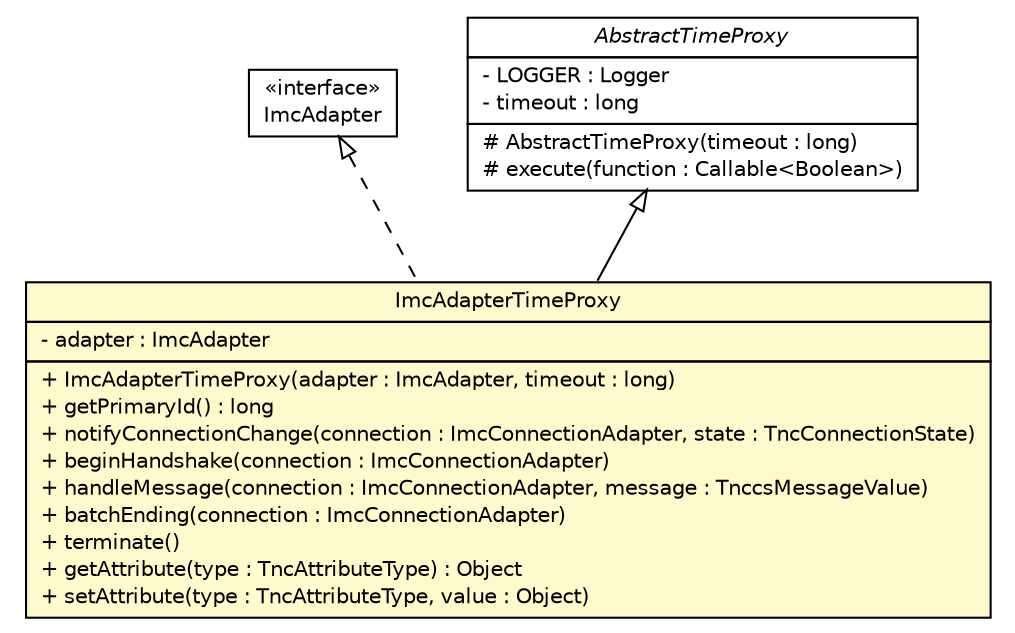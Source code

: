 #!/usr/local/bin/dot
#
# Class diagram 
# Generated by UMLGraph version R5_6 (http://www.umlgraph.org/)
#

digraph G {
	edge [fontname="Helvetica",fontsize=10,labelfontname="Helvetica",labelfontsize=10];
	node [fontname="Helvetica",fontsize=10,shape=plaintext];
	nodesep=0.25;
	ranksep=0.5;
	// de.hsbremen.tc.tnc.tnccs.adapter.im.ImcAdapterTimeProxy
	c21926 [label=<<table title="de.hsbremen.tc.tnc.tnccs.adapter.im.ImcAdapterTimeProxy" border="0" cellborder="1" cellspacing="0" cellpadding="2" port="p" bgcolor="lemonChiffon" href="./ImcAdapterTimeProxy.html">
		<tr><td><table border="0" cellspacing="0" cellpadding="1">
<tr><td align="center" balign="center"> ImcAdapterTimeProxy </td></tr>
		</table></td></tr>
		<tr><td><table border="0" cellspacing="0" cellpadding="1">
<tr><td align="left" balign="left"> - adapter : ImcAdapter </td></tr>
		</table></td></tr>
		<tr><td><table border="0" cellspacing="0" cellpadding="1">
<tr><td align="left" balign="left"> + ImcAdapterTimeProxy(adapter : ImcAdapter, timeout : long) </td></tr>
<tr><td align="left" balign="left"> + getPrimaryId() : long </td></tr>
<tr><td align="left" balign="left"> + notifyConnectionChange(connection : ImcConnectionAdapter, state : TncConnectionState) </td></tr>
<tr><td align="left" balign="left"> + beginHandshake(connection : ImcConnectionAdapter) </td></tr>
<tr><td align="left" balign="left"> + handleMessage(connection : ImcConnectionAdapter, message : TnccsMessageValue) </td></tr>
<tr><td align="left" balign="left"> + batchEnding(connection : ImcConnectionAdapter) </td></tr>
<tr><td align="left" balign="left"> + terminate() </td></tr>
<tr><td align="left" balign="left"> + getAttribute(type : TncAttributeType) : Object </td></tr>
<tr><td align="left" balign="left"> + setAttribute(type : TncAttributeType, value : Object) </td></tr>
		</table></td></tr>
		</table>>, URL="./ImcAdapterTimeProxy.html", fontname="Helvetica", fontcolor="black", fontsize=10.0];
	// de.hsbremen.tc.tnc.tnccs.adapter.im.ImcAdapter
	c21929 [label=<<table title="de.hsbremen.tc.tnc.tnccs.adapter.im.ImcAdapter" border="0" cellborder="1" cellspacing="0" cellpadding="2" port="p" href="./ImcAdapter.html">
		<tr><td><table border="0" cellspacing="0" cellpadding="1">
<tr><td align="center" balign="center"> &#171;interface&#187; </td></tr>
<tr><td align="center" balign="center"> ImcAdapter </td></tr>
		</table></td></tr>
		</table>>, URL="./ImcAdapter.html", fontname="Helvetica", fontcolor="black", fontsize=10.0];
	// de.hsbremen.tc.tnc.tnccs.adapter.im.AbstractTimeProxy
	c21935 [label=<<table title="de.hsbremen.tc.tnc.tnccs.adapter.im.AbstractTimeProxy" border="0" cellborder="1" cellspacing="0" cellpadding="2" port="p" href="./AbstractTimeProxy.html">
		<tr><td><table border="0" cellspacing="0" cellpadding="1">
<tr><td align="center" balign="center"><font face="Helvetica-Oblique"> AbstractTimeProxy </font></td></tr>
		</table></td></tr>
		<tr><td><table border="0" cellspacing="0" cellpadding="1">
<tr><td align="left" balign="left"> - LOGGER : Logger </td></tr>
<tr><td align="left" balign="left"> - timeout : long </td></tr>
		</table></td></tr>
		<tr><td><table border="0" cellspacing="0" cellpadding="1">
<tr><td align="left" balign="left"> # AbstractTimeProxy(timeout : long) </td></tr>
<tr><td align="left" balign="left"> # execute(function : Callable&lt;Boolean&gt;) </td></tr>
		</table></td></tr>
		</table>>, URL="./AbstractTimeProxy.html", fontname="Helvetica", fontcolor="black", fontsize=10.0];
	//de.hsbremen.tc.tnc.tnccs.adapter.im.ImcAdapterTimeProxy extends de.hsbremen.tc.tnc.tnccs.adapter.im.AbstractTimeProxy
	c21935:p -> c21926:p [dir=back,arrowtail=empty];
	//de.hsbremen.tc.tnc.tnccs.adapter.im.ImcAdapterTimeProxy implements de.hsbremen.tc.tnc.tnccs.adapter.im.ImcAdapter
	c21929:p -> c21926:p [dir=back,arrowtail=empty,style=dashed];
}

